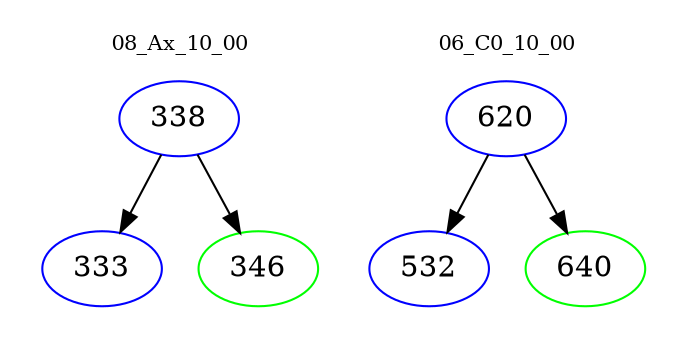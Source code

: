digraph{
subgraph cluster_0 {
color = white
label = "08_Ax_10_00";
fontsize=10;
T0_338 [label="338", color="blue"]
T0_338 -> T0_333 [color="black"]
T0_333 [label="333", color="blue"]
T0_338 -> T0_346 [color="black"]
T0_346 [label="346", color="green"]
}
subgraph cluster_1 {
color = white
label = "06_C0_10_00";
fontsize=10;
T1_620 [label="620", color="blue"]
T1_620 -> T1_532 [color="black"]
T1_532 [label="532", color="blue"]
T1_620 -> T1_640 [color="black"]
T1_640 [label="640", color="green"]
}
}
